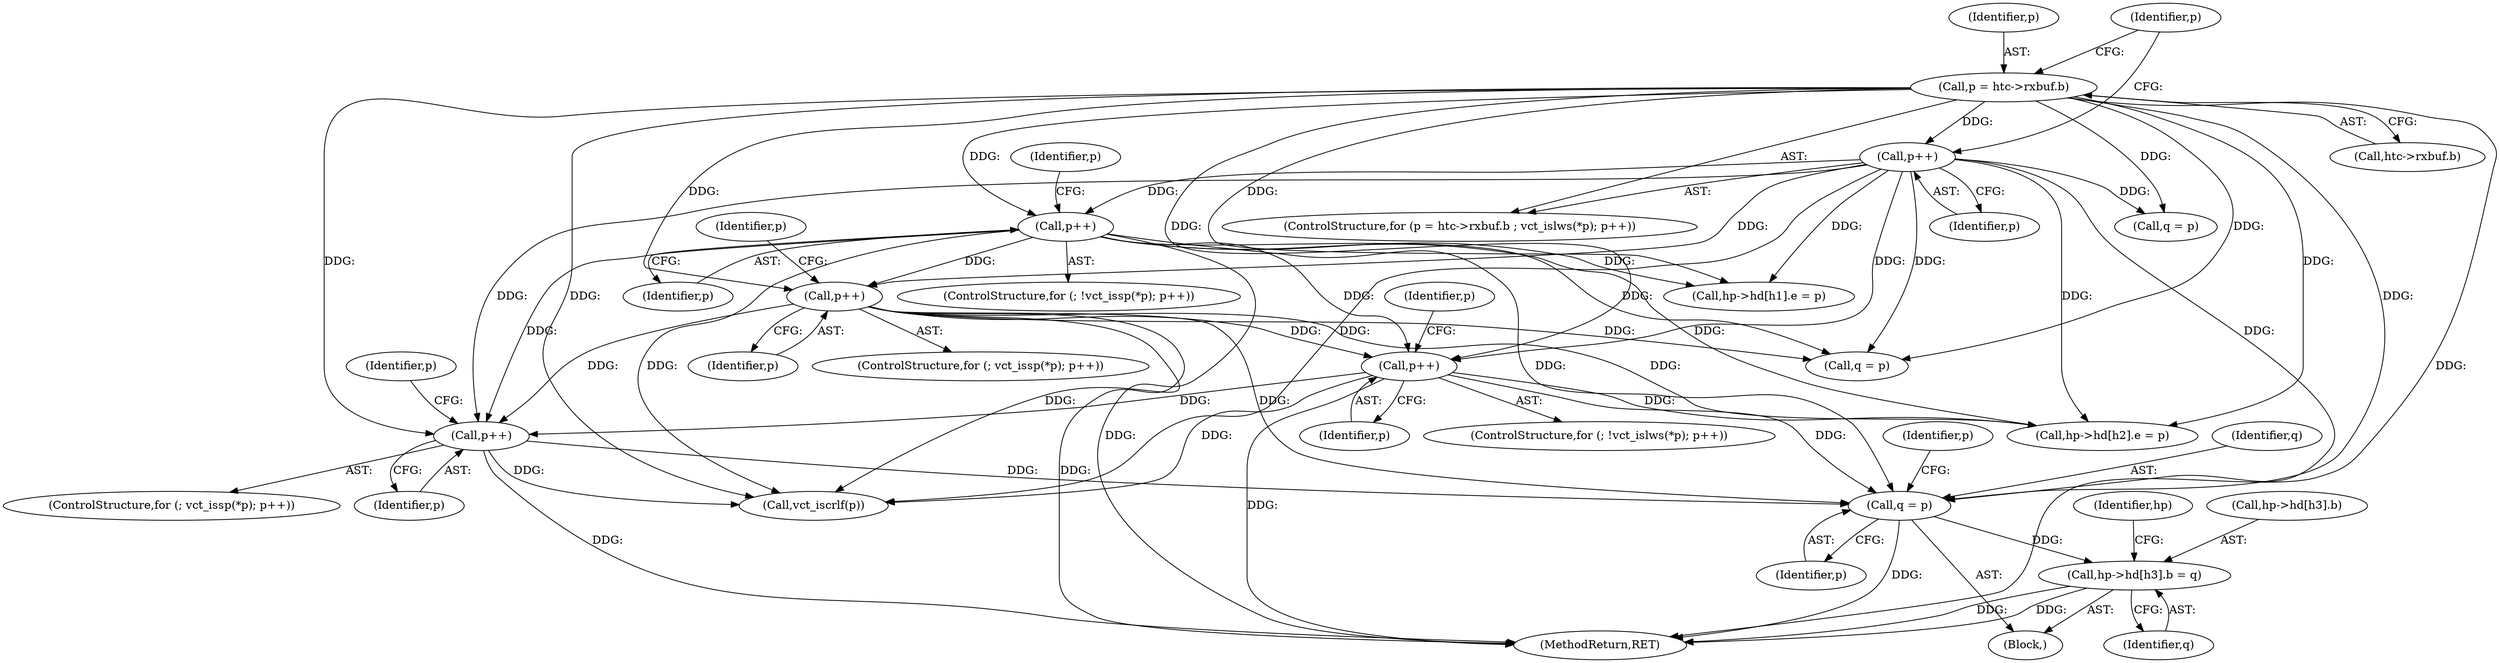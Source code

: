 digraph "0_Varnish-Cache_85e8468bec9416bd7e16b0d80cb820ecd2b330c3_0@array" {
"1000274" [label="(Call,hp->hd[h3].b = q)"];
"1000249" [label="(Call,q = p)"];
"1000240" [label="(Call,p++)"];
"1000199" [label="(Call,p++)"];
"1000182" [label="(Call,p++)"];
"1000151" [label="(Call,p++)"];
"1000140" [label="(Call,p++)"];
"1000130" [label="(Call,p = htc->rxbuf.b)"];
"1000282" [label="(Identifier,q)"];
"1000254" [label="(Call,vct_iscrlf(p))"];
"1000240" [label="(Call,p++)"];
"1000241" [label="(Identifier,p)"];
"1000116" [label="(Block,)"];
"1000239" [label="(Identifier,p)"];
"1000151" [label="(Call,p++)"];
"1000255" [label="(Identifier,p)"];
"1000183" [label="(Identifier,p)"];
"1000129" [label="(ControlStructure,for (p = htc->rxbuf.b ; vct_islws(*p); p++))"];
"1000178" [label="(ControlStructure,for (; vct_issp(*p); p++))"];
"1000359" [label="(MethodReturn,RET)"];
"1000200" [label="(Identifier,p)"];
"1000199" [label="(Call,p++)"];
"1000194" [label="(ControlStructure,for (; !vct_islws(*p); p++))"];
"1000251" [label="(Identifier,p)"];
"1000169" [label="(Call,hp->hd[h1].e = p)"];
"1000181" [label="(Identifier,p)"];
"1000249" [label="(Call,q = p)"];
"1000152" [label="(Identifier,p)"];
"1000274" [label="(Call,hp->hd[h3].b = q)"];
"1000140" [label="(Call,p++)"];
"1000217" [label="(Call,hp->hd[h2].e = p)"];
"1000287" [label="(Identifier,hp)"];
"1000236" [label="(ControlStructure,for (; vct_issp(*p); p++))"];
"1000275" [label="(Call,hp->hd[h3].b)"];
"1000141" [label="(Identifier,p)"];
"1000143" [label="(Call,q = p)"];
"1000182" [label="(Call,p++)"];
"1000250" [label="(Identifier,q)"];
"1000150" [label="(Identifier,p)"];
"1000139" [label="(Identifier,p)"];
"1000198" [label="(Identifier,p)"];
"1000191" [label="(Call,q = p)"];
"1000132" [label="(Call,htc->rxbuf.b)"];
"1000130" [label="(Call,p = htc->rxbuf.b)"];
"1000146" [label="(ControlStructure,for (; !vct_issp(*p); p++))"];
"1000131" [label="(Identifier,p)"];
"1000274" -> "1000116"  [label="AST: "];
"1000274" -> "1000282"  [label="CFG: "];
"1000275" -> "1000274"  [label="AST: "];
"1000282" -> "1000274"  [label="AST: "];
"1000287" -> "1000274"  [label="CFG: "];
"1000274" -> "1000359"  [label="DDG: "];
"1000274" -> "1000359"  [label="DDG: "];
"1000249" -> "1000274"  [label="DDG: "];
"1000249" -> "1000116"  [label="AST: "];
"1000249" -> "1000251"  [label="CFG: "];
"1000250" -> "1000249"  [label="AST: "];
"1000251" -> "1000249"  [label="AST: "];
"1000255" -> "1000249"  [label="CFG: "];
"1000249" -> "1000359"  [label="DDG: "];
"1000240" -> "1000249"  [label="DDG: "];
"1000199" -> "1000249"  [label="DDG: "];
"1000182" -> "1000249"  [label="DDG: "];
"1000151" -> "1000249"  [label="DDG: "];
"1000140" -> "1000249"  [label="DDG: "];
"1000130" -> "1000249"  [label="DDG: "];
"1000240" -> "1000236"  [label="AST: "];
"1000240" -> "1000241"  [label="CFG: "];
"1000241" -> "1000240"  [label="AST: "];
"1000239" -> "1000240"  [label="CFG: "];
"1000240" -> "1000359"  [label="DDG: "];
"1000199" -> "1000240"  [label="DDG: "];
"1000182" -> "1000240"  [label="DDG: "];
"1000151" -> "1000240"  [label="DDG: "];
"1000140" -> "1000240"  [label="DDG: "];
"1000130" -> "1000240"  [label="DDG: "];
"1000240" -> "1000254"  [label="DDG: "];
"1000199" -> "1000194"  [label="AST: "];
"1000199" -> "1000200"  [label="CFG: "];
"1000200" -> "1000199"  [label="AST: "];
"1000198" -> "1000199"  [label="CFG: "];
"1000199" -> "1000359"  [label="DDG: "];
"1000182" -> "1000199"  [label="DDG: "];
"1000151" -> "1000199"  [label="DDG: "];
"1000140" -> "1000199"  [label="DDG: "];
"1000130" -> "1000199"  [label="DDG: "];
"1000199" -> "1000217"  [label="DDG: "];
"1000199" -> "1000254"  [label="DDG: "];
"1000182" -> "1000178"  [label="AST: "];
"1000182" -> "1000183"  [label="CFG: "];
"1000183" -> "1000182"  [label="AST: "];
"1000181" -> "1000182"  [label="CFG: "];
"1000182" -> "1000359"  [label="DDG: "];
"1000151" -> "1000182"  [label="DDG: "];
"1000140" -> "1000182"  [label="DDG: "];
"1000130" -> "1000182"  [label="DDG: "];
"1000182" -> "1000191"  [label="DDG: "];
"1000182" -> "1000217"  [label="DDG: "];
"1000182" -> "1000254"  [label="DDG: "];
"1000151" -> "1000146"  [label="AST: "];
"1000151" -> "1000152"  [label="CFG: "];
"1000152" -> "1000151"  [label="AST: "];
"1000150" -> "1000151"  [label="CFG: "];
"1000151" -> "1000359"  [label="DDG: "];
"1000140" -> "1000151"  [label="DDG: "];
"1000130" -> "1000151"  [label="DDG: "];
"1000151" -> "1000169"  [label="DDG: "];
"1000151" -> "1000191"  [label="DDG: "];
"1000151" -> "1000217"  [label="DDG: "];
"1000151" -> "1000254"  [label="DDG: "];
"1000140" -> "1000129"  [label="AST: "];
"1000140" -> "1000141"  [label="CFG: "];
"1000141" -> "1000140"  [label="AST: "];
"1000139" -> "1000140"  [label="CFG: "];
"1000130" -> "1000140"  [label="DDG: "];
"1000140" -> "1000143"  [label="DDG: "];
"1000140" -> "1000169"  [label="DDG: "];
"1000140" -> "1000191"  [label="DDG: "];
"1000140" -> "1000217"  [label="DDG: "];
"1000140" -> "1000254"  [label="DDG: "];
"1000130" -> "1000129"  [label="AST: "];
"1000130" -> "1000132"  [label="CFG: "];
"1000131" -> "1000130"  [label="AST: "];
"1000132" -> "1000130"  [label="AST: "];
"1000139" -> "1000130"  [label="CFG: "];
"1000130" -> "1000359"  [label="DDG: "];
"1000130" -> "1000143"  [label="DDG: "];
"1000130" -> "1000169"  [label="DDG: "];
"1000130" -> "1000191"  [label="DDG: "];
"1000130" -> "1000217"  [label="DDG: "];
"1000130" -> "1000254"  [label="DDG: "];
}
